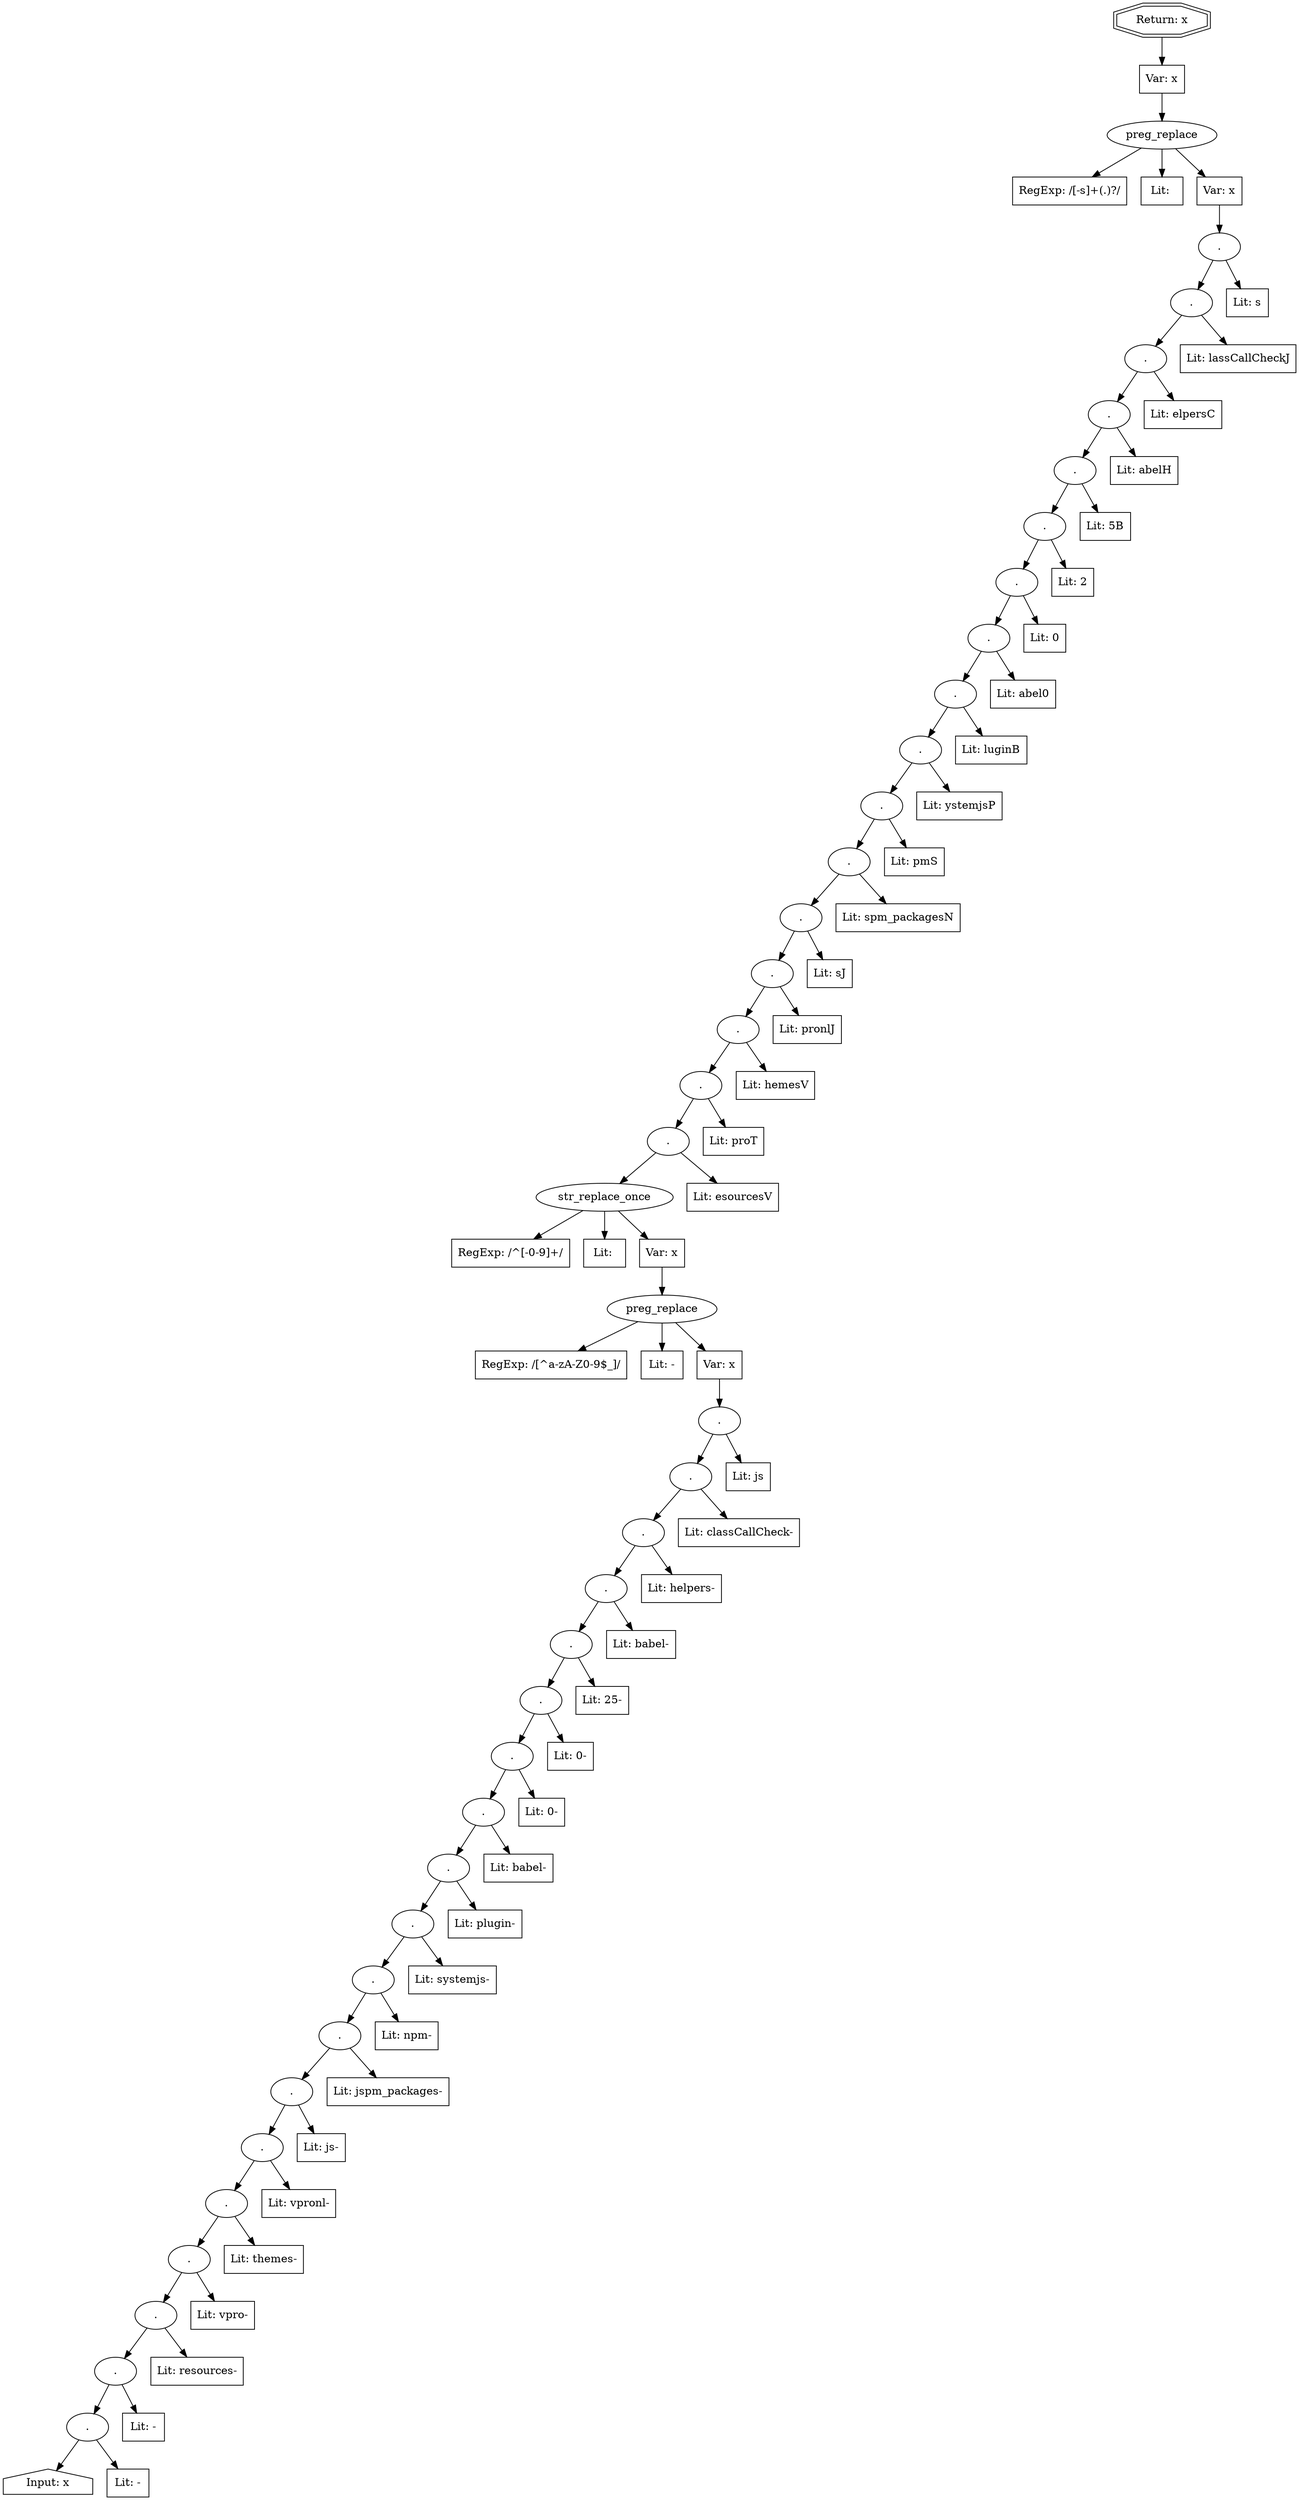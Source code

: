 // Finding: 6d36e651-1b80-49bc-8d4e-3863bf0f046d
// Finding.url: https://www.example59.com/#|taintfoxLog('443516a16f58464b98c28cd82c67b823')//
// Finding.parentloc: https://www.example59.com/#|taintfoxLog('443516a16f58464b98c28cd82c67b823')//
// Finding.domain: www.example59.com
// Finding.base_domain: example59.com
// Finding.source: document.baseURI
// Finding.sink: eval
// Sanitizer.score: 27
// Sanitizer.name: i
// Sanitizer.location: https://www.example59.com/.resources/vpro/themes/vpronl/js/jspm_packages/system.js line 4 > eval - N</a.prototype.generateUid:1:368983
// Finding.begin: 608
// Finding.end: 610
// Finding.original_uuid: 49c125e3-cbbd-4843-8374-5973730a3c24
// Finding.TwentyFiveMillionFlowsId: 1369830437
// Finding.script: https://www.example59.com/.resources/vpro/themes/vpronl/js/jspm_packages/system.js
// Finding.line: 4
// Exploit.uuid: 443516a1-6f58-464b-98c2-8cd82c67b823
// Exploit.success: false
// Exploit.status: validated
// Exploit.method: C
// Exploit.type: js
// Exploit.token: ExpressionStatement
// Exploit.content: undefined
// Exploit.quote_type: None
// Exploit.tag: None
// Exploit.break_out: |
// Exploit.break_in: //
// Exploit.payload: |taintfoxLog(1)//
// Exploit.begin_taint_url: 0
// Exploit.end_taint_url: 19
// Exploit.replace_begin_url: 20
// Exploit.replace_end_url: 20
// Exploit.replace_begin_param: 1435
// Exploit.replace_end_param: 1435
// Issues.LargestEncodeAttrStringChain: 0
// Issues.LargestTextFragmentEncodeChainLength: 0
// Issues.HasApproximation: true
// Issues.HasMissingImplementation: false
// Issues.HasInfiniteRegexWithFunctionReplacer: true
// Issues.MergedSplitAndJoins: false
// Issues.HasUrlInRhsOfReplace: false
// Issues.HasUrlInLhsOfReplace: false
// Issues.HasCookieValueInLhsOfreplace: false
// Issues.HasCookieValueInRhsOfreplace: false
// Issues.HasCookieValueInMatchPattern: false
// Issues.HasCookieValueInExecPattern: false
// Issues.RemovedLRConcats: true
// Issues.RemovedReplaceArtifacts: false
// Issues.HasUrlInMatchPattern: false
// Issues.HasUrlInExecPattern: false
// Issues.RemovedNOPreplaces: false
// Issues.Known_sanitizer: false
// DepGraph.hash: -1764312984
// DepGraph.sanitizer_hash: 1908271482
// Removed LR concats 
// Removed LR concats 
// Removed LR concats 
// Removed LR concats 
// Removed LR concats 
// Removed LR concats 
// Removed LR concats 
// Non Finite Regex with function on rhs:  replace([-\s]+(.)?/g: 1, s: 0, u: 0, m: 0, i: 0 [escapes( : 1, -: 1), function_rhs: true], 'function(a,b){return b?b.toUpperCase():""}') - Left hand side has to be a range 
// Approximated Implementation for:  replace([-\s]+(.)?/g: 1, s: 0, u: 0, m: 0, i: 0 [escapes( : 1, -: 1), function_rhs: true], 'function(a,b){return b?b.toUpperCase():""}') - Left hand side has to be a range 
digraph cfg {
n0 [shape=house, label="Input: x"];
n1 [shape=ellipse, label="."];
n2 [shape=box, label="Lit: -"];
n3 [shape=ellipse, label="."];
n4 [shape=box, label="Lit: -"];
n5 [shape=ellipse, label="."];
n6 [shape=box, label="Lit: resources-"];
n7 [shape=ellipse, label="."];
n8 [shape=box, label="Lit: vpro-"];
n9 [shape=ellipse, label="."];
n10 [shape=box, label="Lit: themes-"];
n11 [shape=ellipse, label="."];
n12 [shape=box, label="Lit: vpronl-"];
n13 [shape=ellipse, label="."];
n14 [shape=box, label="Lit: js-"];
n15 [shape=ellipse, label="."];
n16 [shape=box, label="Lit: jspm_packages-"];
n17 [shape=ellipse, label="."];
n18 [shape=box, label="Lit: npm-"];
n19 [shape=ellipse, label="."];
n20 [shape=box, label="Lit: systemjs-"];
n21 [shape=ellipse, label="."];
n22 [shape=box, label="Lit: plugin-"];
n23 [shape=ellipse, label="."];
n24 [shape=box, label="Lit: babel-"];
n25 [shape=ellipse, label="."];
n26 [shape=box, label="Lit: 0-"];
n27 [shape=ellipse, label="."];
n28 [shape=box, label="Lit: 0-"];
n29 [shape=ellipse, label="."];
n30 [shape=box, label="Lit: 25-"];
n31 [shape=ellipse, label="."];
n32 [shape=box, label="Lit: babel-"];
n33 [shape=ellipse, label="."];
n34 [shape=box, label="Lit: helpers-"];
n35 [shape=ellipse, label="."];
n36 [shape=box, label="Lit: classCallCheck-"];
n37 [shape=ellipse, label="."];
n38 [shape=box, label="Lit: js"];
n39 [shape=ellipse, label="preg_replace"];
n40 [shape=box, label="RegExp: /[^a-zA-Z0-9$_]/"];
n41 [shape=box, label="Lit: -"];
n42 [shape=box, label="Var: x"];
n43 [shape=ellipse, label="str_replace_once"];
n44 [shape=box, label="RegExp: /^[-0-9]+/"];
n45 [shape=box, label="Lit: "];
n46 [shape=box, label="Var: x"];
n47 [shape=ellipse, label="."];
n48 [shape=box, label="Lit: esourcesV"];
n49 [shape=ellipse, label="."];
n50 [shape=box, label="Lit: proT"];
n51 [shape=ellipse, label="."];
n52 [shape=box, label="Lit: hemesV"];
n53 [shape=ellipse, label="."];
n54 [shape=box, label="Lit: pronlJ"];
n55 [shape=ellipse, label="."];
n56 [shape=box, label="Lit: sJ"];
n57 [shape=ellipse, label="."];
n58 [shape=box, label="Lit: spm_packagesN"];
n59 [shape=ellipse, label="."];
n60 [shape=box, label="Lit: pmS"];
n61 [shape=ellipse, label="."];
n62 [shape=box, label="Lit: ystemjsP"];
n63 [shape=ellipse, label="."];
n64 [shape=box, label="Lit: luginB"];
n65 [shape=ellipse, label="."];
n66 [shape=box, label="Lit: abel0"];
n67 [shape=ellipse, label="."];
n68 [shape=box, label="Lit: 0"];
n69 [shape=ellipse, label="."];
n70 [shape=box, label="Lit: 2"];
n71 [shape=ellipse, label="."];
n72 [shape=box, label="Lit: 5B"];
n73 [shape=ellipse, label="."];
n74 [shape=box, label="Lit: abelH"];
n75 [shape=ellipse, label="."];
n76 [shape=box, label="Lit: elpersC"];
n77 [shape=ellipse, label="."];
n78 [shape=box, label="Lit: lassCallCheckJ"];
n79 [shape=ellipse, label="."];
n80 [shape=box, label="Lit: s"];
n81 [shape=ellipse, label="preg_replace"];
n82 [shape=box, label="RegExp: /[-\s]+(.)?/"];
n83 [shape=box, label="Lit: "];
n84 [shape=box, label="Var: x"];
n85 [shape=box, label="Var: x"];
n86 [shape=doubleoctagon, label="Return: x"];
n1 -> n0;
n1 -> n2;
n3 -> n1;
n3 -> n4;
n5 -> n3;
n5 -> n6;
n7 -> n5;
n7 -> n8;
n9 -> n7;
n9 -> n10;
n11 -> n9;
n11 -> n12;
n13 -> n11;
n13 -> n14;
n15 -> n13;
n15 -> n16;
n17 -> n15;
n17 -> n18;
n19 -> n17;
n19 -> n20;
n21 -> n19;
n21 -> n22;
n23 -> n21;
n23 -> n24;
n25 -> n23;
n25 -> n26;
n27 -> n25;
n27 -> n28;
n29 -> n27;
n29 -> n30;
n31 -> n29;
n31 -> n32;
n33 -> n31;
n33 -> n34;
n35 -> n33;
n35 -> n36;
n37 -> n35;
n37 -> n38;
n42 -> n37;
n39 -> n40;
n39 -> n41;
n39 -> n42;
n46 -> n39;
n43 -> n44;
n43 -> n45;
n43 -> n46;
n47 -> n43;
n47 -> n48;
n49 -> n47;
n49 -> n50;
n51 -> n49;
n51 -> n52;
n53 -> n51;
n53 -> n54;
n55 -> n53;
n55 -> n56;
n57 -> n55;
n57 -> n58;
n59 -> n57;
n59 -> n60;
n61 -> n59;
n61 -> n62;
n63 -> n61;
n63 -> n64;
n65 -> n63;
n65 -> n66;
n67 -> n65;
n67 -> n68;
n69 -> n67;
n69 -> n70;
n71 -> n69;
n71 -> n72;
n73 -> n71;
n73 -> n74;
n75 -> n73;
n75 -> n76;
n77 -> n75;
n77 -> n78;
n79 -> n77;
n79 -> n80;
n84 -> n79;
n81 -> n82;
n81 -> n83;
n81 -> n84;
n85 -> n81;
n86 -> n85;
}